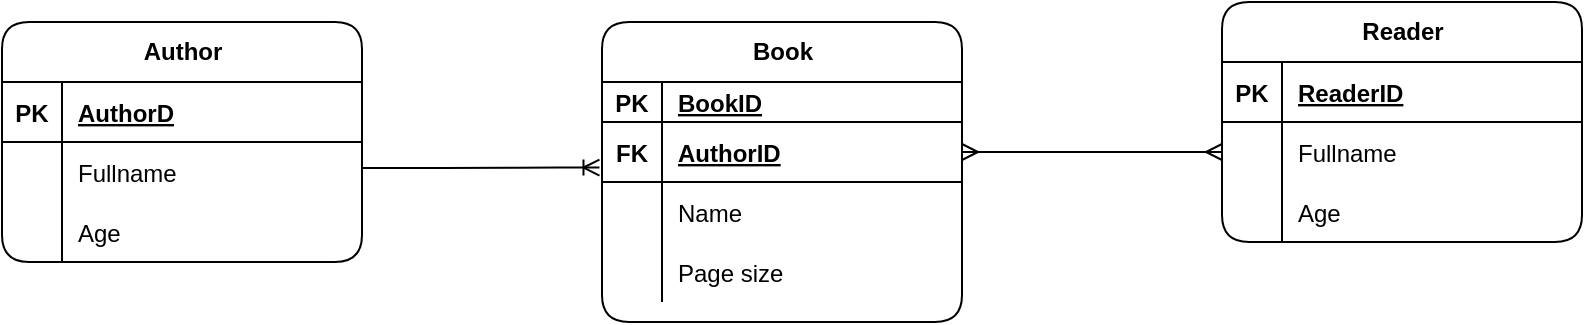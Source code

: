 <mxfile version="13.7.7" type="github">
  <diagram name="Page-1" id="2ca16b54-16f6-2749-3443-fa8db7711227">
    <mxGraphModel dx="1038" dy="576" grid="1" gridSize="10" guides="1" tooltips="1" connect="1" arrows="1" fold="1" page="1" pageScale="1" pageWidth="1100" pageHeight="850" background="#ffffff" math="0" shadow="0">
      <root>
        <object label="" Age="" id="0">
          <mxCell />
        </object>
        <mxCell id="1" parent="0" />
        <mxCell id="nQ5Qfbotc8JVo6qdj-ao-103" value="" style="edgeStyle=entityRelationEdgeStyle;fontSize=12;html=1;endArrow=ERmany;startArrow=ERmany;entryX=0;entryY=0.5;entryDx=0;entryDy=0;exitX=1;exitY=0.5;exitDx=0;exitDy=0;" edge="1" parent="1" target="nQ5Qfbotc8JVo6qdj-ao-54">
          <mxGeometry width="100" height="100" relative="1" as="geometry">
            <mxPoint x="700" y="100" as="sourcePoint" />
            <mxPoint x="390" y="240" as="targetPoint" />
          </mxGeometry>
        </mxCell>
        <mxCell id="nQ5Qfbotc8JVo6qdj-ao-50" value="Reader" style="shape=table;startSize=30;container=1;collapsible=1;childLayout=tableLayout;fixedRows=1;rowLines=0;fontStyle=1;align=center;resizeLast=1;rounded=1;html=1;" vertex="1" parent="1">
          <mxGeometry x="830" y="25" width="180" height="120" as="geometry" />
        </mxCell>
        <mxCell id="nQ5Qfbotc8JVo6qdj-ao-51" value="" style="shape=partialRectangle;collapsible=0;dropTarget=0;pointerEvents=0;fillColor=none;top=0;left=0;bottom=1;right=0;points=[[0,0.5],[1,0.5]];portConstraint=eastwest;" vertex="1" parent="nQ5Qfbotc8JVo6qdj-ao-50">
          <mxGeometry y="30" width="180" height="30" as="geometry" />
        </mxCell>
        <mxCell id="nQ5Qfbotc8JVo6qdj-ao-52" value="PK" style="shape=partialRectangle;connectable=0;fillColor=none;top=0;left=0;bottom=0;right=0;fontStyle=1;overflow=hidden;" vertex="1" parent="nQ5Qfbotc8JVo6qdj-ao-51">
          <mxGeometry width="30" height="30" as="geometry" />
        </mxCell>
        <mxCell id="nQ5Qfbotc8JVo6qdj-ao-53" value="ReaderID" style="shape=partialRectangle;connectable=0;fillColor=none;top=0;left=0;bottom=0;right=0;align=left;spacingLeft=6;fontStyle=5;overflow=hidden;" vertex="1" parent="nQ5Qfbotc8JVo6qdj-ao-51">
          <mxGeometry x="30" width="150" height="30" as="geometry" />
        </mxCell>
        <mxCell id="nQ5Qfbotc8JVo6qdj-ao-54" value="" style="shape=partialRectangle;collapsible=0;dropTarget=0;pointerEvents=0;fillColor=none;top=0;left=0;bottom=0;right=0;points=[[0,0.5],[1,0.5]];portConstraint=eastwest;" vertex="1" parent="nQ5Qfbotc8JVo6qdj-ao-50">
          <mxGeometry y="60" width="180" height="30" as="geometry" />
        </mxCell>
        <mxCell id="nQ5Qfbotc8JVo6qdj-ao-55" value="" style="shape=partialRectangle;connectable=0;fillColor=none;top=0;left=0;bottom=0;right=0;editable=1;overflow=hidden;" vertex="1" parent="nQ5Qfbotc8JVo6qdj-ao-54">
          <mxGeometry width="30" height="30" as="geometry" />
        </mxCell>
        <mxCell id="nQ5Qfbotc8JVo6qdj-ao-56" value="Fullname" style="shape=partialRectangle;connectable=0;fillColor=none;top=0;left=0;bottom=0;right=0;align=left;spacingLeft=6;overflow=hidden;" vertex="1" parent="nQ5Qfbotc8JVo6qdj-ao-54">
          <mxGeometry x="30" width="150" height="30" as="geometry" />
        </mxCell>
        <mxCell id="nQ5Qfbotc8JVo6qdj-ao-57" value="" style="shape=partialRectangle;collapsible=0;dropTarget=0;pointerEvents=0;fillColor=none;top=0;left=0;bottom=0;right=0;points=[[0,0.5],[1,0.5]];portConstraint=eastwest;" vertex="1" parent="nQ5Qfbotc8JVo6qdj-ao-50">
          <mxGeometry y="90" width="180" height="30" as="geometry" />
        </mxCell>
        <mxCell id="nQ5Qfbotc8JVo6qdj-ao-58" value="" style="shape=partialRectangle;connectable=0;fillColor=none;top=0;left=0;bottom=0;right=0;editable=1;overflow=hidden;" vertex="1" parent="nQ5Qfbotc8JVo6qdj-ao-57">
          <mxGeometry width="30" height="30" as="geometry" />
        </mxCell>
        <mxCell id="nQ5Qfbotc8JVo6qdj-ao-59" value="Age" style="shape=partialRectangle;connectable=0;fillColor=none;top=0;left=0;bottom=0;right=0;align=left;spacingLeft=6;overflow=hidden;" vertex="1" parent="nQ5Qfbotc8JVo6qdj-ao-57">
          <mxGeometry x="30" width="150" height="30" as="geometry" />
        </mxCell>
        <mxCell id="nQ5Qfbotc8JVo6qdj-ao-90" value="Book" style="shape=table;startSize=30;container=1;collapsible=1;childLayout=tableLayout;fixedRows=1;rowLines=0;fontStyle=1;align=center;resizeLast=1;rounded=1;html=1;" vertex="1" parent="1">
          <mxGeometry x="520" y="35" width="180" height="150" as="geometry" />
        </mxCell>
        <mxCell id="nQ5Qfbotc8JVo6qdj-ao-91" value="" style="shape=partialRectangle;collapsible=0;dropTarget=0;pointerEvents=0;fillColor=none;top=0;left=0;bottom=1;right=0;points=[[0,0.5],[1,0.5]];portConstraint=eastwest;" vertex="1" parent="nQ5Qfbotc8JVo6qdj-ao-90">
          <mxGeometry y="30" width="180" height="20" as="geometry" />
        </mxCell>
        <mxCell id="nQ5Qfbotc8JVo6qdj-ao-92" value="PK" style="shape=partialRectangle;connectable=0;fillColor=none;top=0;left=0;bottom=0;right=0;fontStyle=1;overflow=hidden;" vertex="1" parent="nQ5Qfbotc8JVo6qdj-ao-91">
          <mxGeometry width="30" height="20" as="geometry" />
        </mxCell>
        <mxCell id="nQ5Qfbotc8JVo6qdj-ao-93" value="BookID" style="shape=partialRectangle;connectable=0;fillColor=none;top=0;left=0;bottom=0;right=0;align=left;spacingLeft=6;fontStyle=5;overflow=hidden;" vertex="1" parent="nQ5Qfbotc8JVo6qdj-ao-91">
          <mxGeometry x="30" width="150" height="20" as="geometry" />
        </mxCell>
        <mxCell id="nQ5Qfbotc8JVo6qdj-ao-107" value="" style="shape=partialRectangle;collapsible=0;dropTarget=0;pointerEvents=0;fillColor=none;top=0;left=0;bottom=1;right=0;points=[[0,0.5],[1,0.5]];portConstraint=eastwest;rounded=1;html=1;" vertex="1" parent="nQ5Qfbotc8JVo6qdj-ao-90">
          <mxGeometry y="50" width="180" height="30" as="geometry" />
        </mxCell>
        <mxCell id="nQ5Qfbotc8JVo6qdj-ao-108" value="FK" style="shape=partialRectangle;connectable=0;fillColor=none;top=0;left=0;bottom=0;right=0;fontStyle=1;overflow=hidden;" vertex="1" parent="nQ5Qfbotc8JVo6qdj-ao-107">
          <mxGeometry width="30" height="30" as="geometry" />
        </mxCell>
        <mxCell id="nQ5Qfbotc8JVo6qdj-ao-109" value="AuthorID" style="shape=partialRectangle;connectable=0;fillColor=none;top=0;left=0;bottom=0;right=0;align=left;spacingLeft=6;fontStyle=5;overflow=hidden;" vertex="1" parent="nQ5Qfbotc8JVo6qdj-ao-107">
          <mxGeometry x="30" width="150" height="30" as="geometry" />
        </mxCell>
        <mxCell id="nQ5Qfbotc8JVo6qdj-ao-97" value="" style="shape=partialRectangle;collapsible=0;dropTarget=0;pointerEvents=0;fillColor=none;top=0;left=0;bottom=0;right=0;points=[[0,0.5],[1,0.5]];portConstraint=eastwest;" vertex="1" parent="nQ5Qfbotc8JVo6qdj-ao-90">
          <mxGeometry y="80" width="180" height="30" as="geometry" />
        </mxCell>
        <mxCell id="nQ5Qfbotc8JVo6qdj-ao-98" value="" style="shape=partialRectangle;connectable=0;fillColor=none;top=0;left=0;bottom=0;right=0;editable=1;overflow=hidden;" vertex="1" parent="nQ5Qfbotc8JVo6qdj-ao-97">
          <mxGeometry width="30" height="30" as="geometry" />
        </mxCell>
        <mxCell id="nQ5Qfbotc8JVo6qdj-ao-99" value="Name" style="shape=partialRectangle;connectable=0;fillColor=none;top=0;left=0;bottom=0;right=0;align=left;spacingLeft=6;overflow=hidden;" vertex="1" parent="nQ5Qfbotc8JVo6qdj-ao-97">
          <mxGeometry x="30" width="150" height="30" as="geometry" />
        </mxCell>
        <mxCell id="nQ5Qfbotc8JVo6qdj-ao-100" value="" style="shape=partialRectangle;collapsible=0;dropTarget=0;pointerEvents=0;fillColor=none;top=0;left=0;bottom=0;right=0;points=[[0,0.5],[1,0.5]];portConstraint=eastwest;" vertex="1" parent="nQ5Qfbotc8JVo6qdj-ao-90">
          <mxGeometry y="110" width="180" height="30" as="geometry" />
        </mxCell>
        <mxCell id="nQ5Qfbotc8JVo6qdj-ao-101" value="" style="shape=partialRectangle;connectable=0;fillColor=none;top=0;left=0;bottom=0;right=0;editable=1;overflow=hidden;" vertex="1" parent="nQ5Qfbotc8JVo6qdj-ao-100">
          <mxGeometry width="30" height="30" as="geometry" />
        </mxCell>
        <mxCell id="nQ5Qfbotc8JVo6qdj-ao-102" value="Page size" style="shape=partialRectangle;connectable=0;fillColor=none;top=0;left=0;bottom=0;right=0;align=left;spacingLeft=6;overflow=hidden;" vertex="1" parent="nQ5Qfbotc8JVo6qdj-ao-100">
          <mxGeometry x="30" width="150" height="30" as="geometry" />
        </mxCell>
        <mxCell id="nQ5Qfbotc8JVo6qdj-ao-76" value="Author" style="shape=table;startSize=30;container=1;collapsible=1;childLayout=tableLayout;fixedRows=1;rowLines=0;fontStyle=1;align=center;resizeLast=1;rounded=1;html=1;" vertex="1" parent="1">
          <mxGeometry x="220" y="35" width="180" height="120" as="geometry" />
        </mxCell>
        <mxCell id="nQ5Qfbotc8JVo6qdj-ao-77" value="" style="shape=partialRectangle;collapsible=0;dropTarget=0;pointerEvents=0;fillColor=none;top=0;left=0;bottom=1;right=0;points=[[0,0.5],[1,0.5]];portConstraint=eastwest;" vertex="1" parent="nQ5Qfbotc8JVo6qdj-ao-76">
          <mxGeometry y="30" width="180" height="30" as="geometry" />
        </mxCell>
        <mxCell id="nQ5Qfbotc8JVo6qdj-ao-78" value="PK" style="shape=partialRectangle;connectable=0;fillColor=none;top=0;left=0;bottom=0;right=0;fontStyle=1;overflow=hidden;" vertex="1" parent="nQ5Qfbotc8JVo6qdj-ao-77">
          <mxGeometry width="30" height="30" as="geometry" />
        </mxCell>
        <mxCell id="nQ5Qfbotc8JVo6qdj-ao-79" value="AuthorD" style="shape=partialRectangle;connectable=0;fillColor=none;top=0;left=0;bottom=0;right=0;align=left;spacingLeft=6;fontStyle=5;overflow=hidden;" vertex="1" parent="nQ5Qfbotc8JVo6qdj-ao-77">
          <mxGeometry x="30" width="150" height="30" as="geometry" />
        </mxCell>
        <mxCell id="nQ5Qfbotc8JVo6qdj-ao-80" value="" style="shape=partialRectangle;collapsible=0;dropTarget=0;pointerEvents=0;fillColor=none;top=0;left=0;bottom=0;right=0;points=[[0,0.5],[1,0.5]];portConstraint=eastwest;" vertex="1" parent="nQ5Qfbotc8JVo6qdj-ao-76">
          <mxGeometry y="60" width="180" height="30" as="geometry" />
        </mxCell>
        <mxCell id="nQ5Qfbotc8JVo6qdj-ao-81" value="" style="shape=partialRectangle;connectable=0;fillColor=none;top=0;left=0;bottom=0;right=0;editable=1;overflow=hidden;" vertex="1" parent="nQ5Qfbotc8JVo6qdj-ao-80">
          <mxGeometry width="30" height="30" as="geometry" />
        </mxCell>
        <mxCell id="nQ5Qfbotc8JVo6qdj-ao-82" value="Fullname" style="shape=partialRectangle;connectable=0;fillColor=none;top=0;left=0;bottom=0;right=0;align=left;spacingLeft=6;overflow=hidden;" vertex="1" parent="nQ5Qfbotc8JVo6qdj-ao-80">
          <mxGeometry x="30" width="150" height="30" as="geometry" />
        </mxCell>
        <mxCell id="nQ5Qfbotc8JVo6qdj-ao-83" value="" style="shape=partialRectangle;collapsible=0;dropTarget=0;pointerEvents=0;fillColor=none;top=0;left=0;bottom=0;right=0;points=[[0,0.5],[1,0.5]];portConstraint=eastwest;" vertex="1" parent="nQ5Qfbotc8JVo6qdj-ao-76">
          <mxGeometry y="90" width="180" height="30" as="geometry" />
        </mxCell>
        <mxCell id="nQ5Qfbotc8JVo6qdj-ao-84" value="" style="shape=partialRectangle;connectable=0;fillColor=none;top=0;left=0;bottom=0;right=0;editable=1;overflow=hidden;" vertex="1" parent="nQ5Qfbotc8JVo6qdj-ao-83">
          <mxGeometry width="30" height="30" as="geometry" />
        </mxCell>
        <mxCell id="nQ5Qfbotc8JVo6qdj-ao-85" value="Age" style="shape=partialRectangle;connectable=0;fillColor=none;top=0;left=0;bottom=0;right=0;align=left;spacingLeft=6;overflow=hidden;" vertex="1" parent="nQ5Qfbotc8JVo6qdj-ao-83">
          <mxGeometry x="30" width="150" height="30" as="geometry" />
        </mxCell>
        <mxCell id="nQ5Qfbotc8JVo6qdj-ao-106" value="" style="edgeStyle=entityRelationEdgeStyle;fontSize=12;html=1;endArrow=ERoneToMany;entryX=-0.007;entryY=0.76;entryDx=0;entryDy=0;entryPerimeter=0;" edge="1" parent="1">
          <mxGeometry width="100" height="100" relative="1" as="geometry">
            <mxPoint x="400" y="108" as="sourcePoint" />
            <mxPoint x="518.74" y="107.8" as="targetPoint" />
          </mxGeometry>
        </mxCell>
      </root>
    </mxGraphModel>
  </diagram>
</mxfile>
